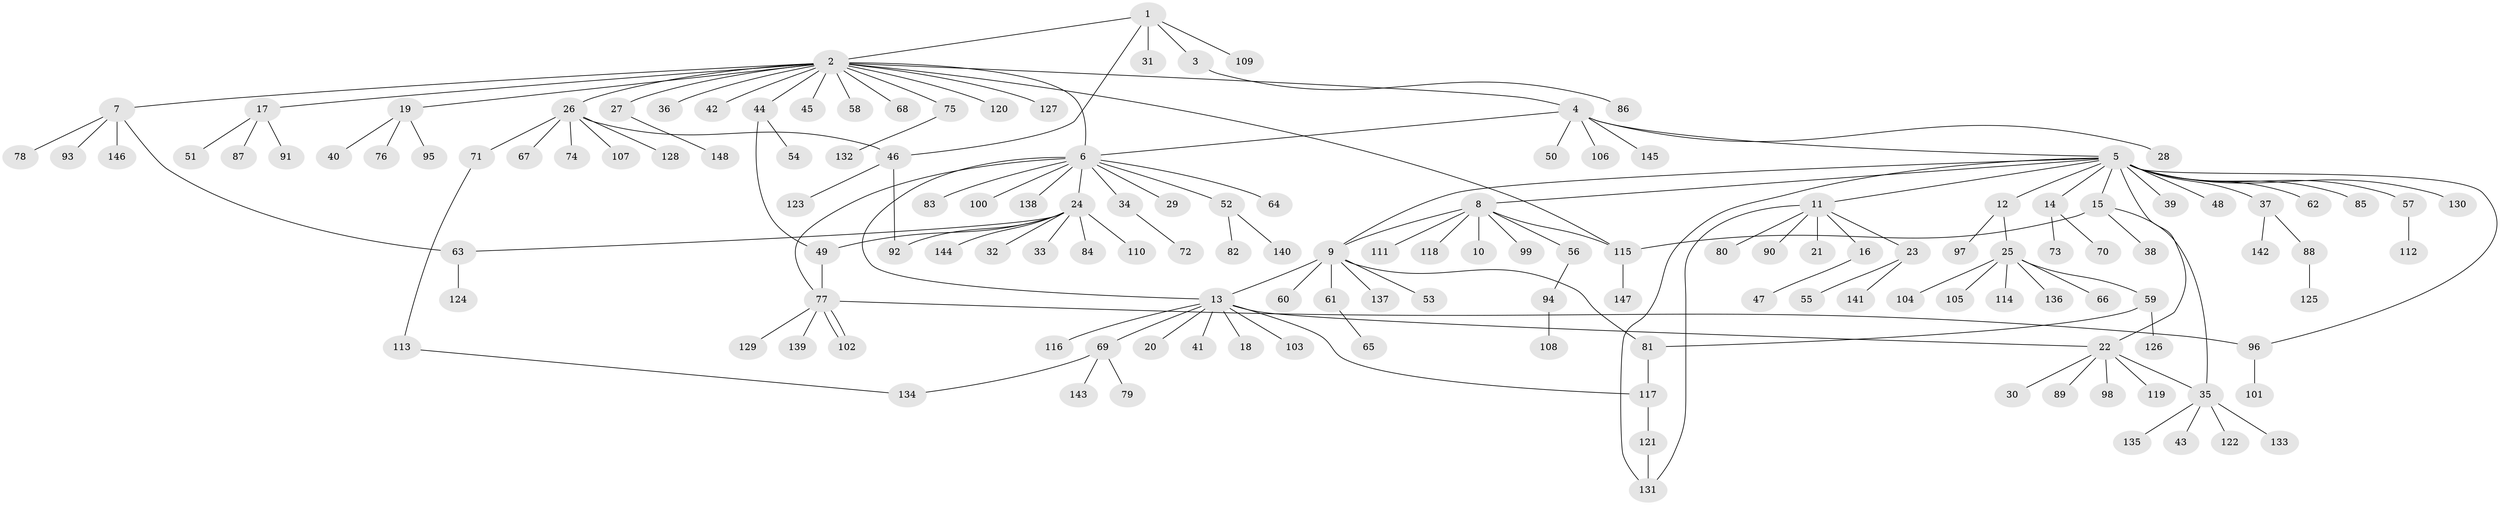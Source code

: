 // Generated by graph-tools (version 1.1) at 2025/11/02/27/25 16:11:14]
// undirected, 148 vertices, 166 edges
graph export_dot {
graph [start="1"]
  node [color=gray90,style=filled];
  1;
  2;
  3;
  4;
  5;
  6;
  7;
  8;
  9;
  10;
  11;
  12;
  13;
  14;
  15;
  16;
  17;
  18;
  19;
  20;
  21;
  22;
  23;
  24;
  25;
  26;
  27;
  28;
  29;
  30;
  31;
  32;
  33;
  34;
  35;
  36;
  37;
  38;
  39;
  40;
  41;
  42;
  43;
  44;
  45;
  46;
  47;
  48;
  49;
  50;
  51;
  52;
  53;
  54;
  55;
  56;
  57;
  58;
  59;
  60;
  61;
  62;
  63;
  64;
  65;
  66;
  67;
  68;
  69;
  70;
  71;
  72;
  73;
  74;
  75;
  76;
  77;
  78;
  79;
  80;
  81;
  82;
  83;
  84;
  85;
  86;
  87;
  88;
  89;
  90;
  91;
  92;
  93;
  94;
  95;
  96;
  97;
  98;
  99;
  100;
  101;
  102;
  103;
  104;
  105;
  106;
  107;
  108;
  109;
  110;
  111;
  112;
  113;
  114;
  115;
  116;
  117;
  118;
  119;
  120;
  121;
  122;
  123;
  124;
  125;
  126;
  127;
  128;
  129;
  130;
  131;
  132;
  133;
  134;
  135;
  136;
  137;
  138;
  139;
  140;
  141;
  142;
  143;
  144;
  145;
  146;
  147;
  148;
  1 -- 2;
  1 -- 3;
  1 -- 31;
  1 -- 46;
  1 -- 109;
  2 -- 4;
  2 -- 6;
  2 -- 7;
  2 -- 17;
  2 -- 19;
  2 -- 26;
  2 -- 27;
  2 -- 36;
  2 -- 42;
  2 -- 44;
  2 -- 45;
  2 -- 58;
  2 -- 68;
  2 -- 75;
  2 -- 115;
  2 -- 120;
  2 -- 127;
  3 -- 86;
  4 -- 5;
  4 -- 6;
  4 -- 28;
  4 -- 50;
  4 -- 106;
  4 -- 145;
  5 -- 8;
  5 -- 9;
  5 -- 11;
  5 -- 12;
  5 -- 14;
  5 -- 15;
  5 -- 22;
  5 -- 37;
  5 -- 39;
  5 -- 48;
  5 -- 57;
  5 -- 62;
  5 -- 85;
  5 -- 96;
  5 -- 130;
  5 -- 131;
  6 -- 13;
  6 -- 24;
  6 -- 29;
  6 -- 34;
  6 -- 52;
  6 -- 64;
  6 -- 77;
  6 -- 83;
  6 -- 100;
  6 -- 138;
  7 -- 63;
  7 -- 78;
  7 -- 93;
  7 -- 146;
  8 -- 9;
  8 -- 10;
  8 -- 56;
  8 -- 99;
  8 -- 111;
  8 -- 115;
  8 -- 118;
  9 -- 13;
  9 -- 53;
  9 -- 60;
  9 -- 61;
  9 -- 81;
  9 -- 137;
  11 -- 16;
  11 -- 21;
  11 -- 23;
  11 -- 80;
  11 -- 90;
  11 -- 131;
  12 -- 25;
  12 -- 97;
  13 -- 18;
  13 -- 20;
  13 -- 22;
  13 -- 41;
  13 -- 69;
  13 -- 103;
  13 -- 116;
  13 -- 117;
  14 -- 70;
  14 -- 73;
  15 -- 35;
  15 -- 38;
  15 -- 115;
  16 -- 47;
  17 -- 51;
  17 -- 87;
  17 -- 91;
  19 -- 40;
  19 -- 76;
  19 -- 95;
  22 -- 30;
  22 -- 35;
  22 -- 89;
  22 -- 98;
  22 -- 119;
  23 -- 55;
  23 -- 141;
  24 -- 32;
  24 -- 33;
  24 -- 49;
  24 -- 63;
  24 -- 84;
  24 -- 92;
  24 -- 110;
  24 -- 144;
  25 -- 59;
  25 -- 66;
  25 -- 104;
  25 -- 105;
  25 -- 114;
  25 -- 136;
  26 -- 46;
  26 -- 67;
  26 -- 71;
  26 -- 74;
  26 -- 107;
  26 -- 128;
  27 -- 148;
  34 -- 72;
  35 -- 43;
  35 -- 122;
  35 -- 133;
  35 -- 135;
  37 -- 88;
  37 -- 142;
  44 -- 49;
  44 -- 54;
  46 -- 92;
  46 -- 123;
  49 -- 77;
  52 -- 82;
  52 -- 140;
  56 -- 94;
  57 -- 112;
  59 -- 81;
  59 -- 126;
  61 -- 65;
  63 -- 124;
  69 -- 79;
  69 -- 134;
  69 -- 143;
  71 -- 113;
  75 -- 132;
  77 -- 96;
  77 -- 102;
  77 -- 102;
  77 -- 129;
  77 -- 139;
  81 -- 117;
  88 -- 125;
  94 -- 108;
  96 -- 101;
  113 -- 134;
  115 -- 147;
  117 -- 121;
  121 -- 131;
}
